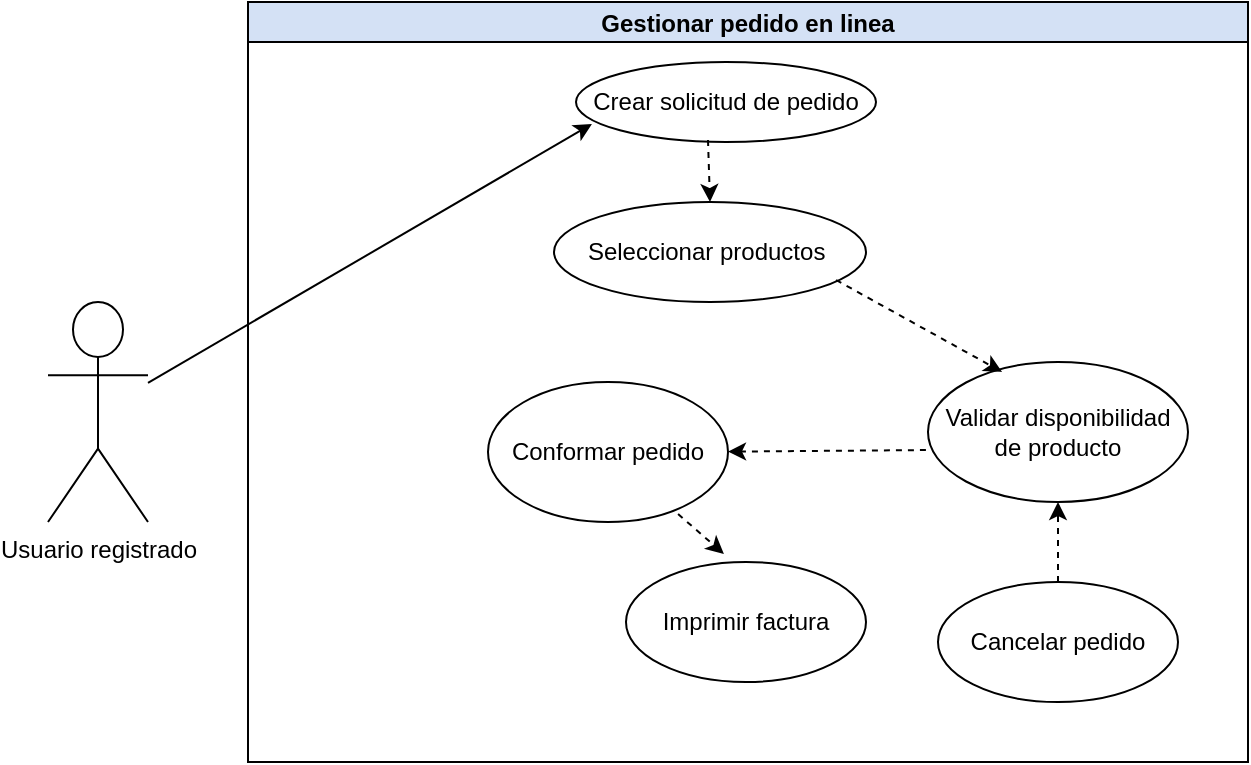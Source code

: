 <mxfile version="15.2.9" type="google"><diagram id="gQ7TzV0j304mISiGkP04" name="Page-1"><mxGraphModel dx="868" dy="1562" grid="1" gridSize="10" guides="1" tooltips="1" connect="1" arrows="1" fold="1" page="1" pageScale="1" pageWidth="827" pageHeight="1169" math="0" shadow="0"><root><mxCell id="0"/><mxCell id="1" parent="0"/><mxCell id="Es3zL3P6Jqtn_UVikVIP-1" value="Gestionar pedido en linea" style="swimlane;fillColor=#D4E1F5;startSize=20;" vertex="1" parent="1"><mxGeometry x="190" y="-160" width="500" height="380" as="geometry"/></mxCell><mxCell id="Es3zL3P6Jqtn_UVikVIP-29" value="Seleccionar productos&amp;nbsp;" style="ellipse;whiteSpace=wrap;html=1;" vertex="1" parent="Es3zL3P6Jqtn_UVikVIP-1"><mxGeometry x="153" y="100" width="156" height="50" as="geometry"/></mxCell><mxCell id="Es3zL3P6Jqtn_UVikVIP-30" value="Crear solicitud de pedido" style="ellipse;whiteSpace=wrap;html=1;" vertex="1" parent="Es3zL3P6Jqtn_UVikVIP-1"><mxGeometry x="164" y="30" width="150" height="40" as="geometry"/></mxCell><mxCell id="Es3zL3P6Jqtn_UVikVIP-31" value="Validar disponibilidad de producto" style="ellipse;whiteSpace=wrap;html=1;" vertex="1" parent="Es3zL3P6Jqtn_UVikVIP-1"><mxGeometry x="340" y="180" width="130" height="70" as="geometry"/></mxCell><mxCell id="Es3zL3P6Jqtn_UVikVIP-32" value="Conformar pedido" style="ellipse;whiteSpace=wrap;html=1;" vertex="1" parent="Es3zL3P6Jqtn_UVikVIP-1"><mxGeometry x="120" y="190" width="120" height="70" as="geometry"/></mxCell><mxCell id="Es3zL3P6Jqtn_UVikVIP-34" value="Imprimir factura" style="ellipse;whiteSpace=wrap;html=1;" vertex="1" parent="Es3zL3P6Jqtn_UVikVIP-1"><mxGeometry x="189" y="280" width="120" height="60" as="geometry"/></mxCell><mxCell id="Es3zL3P6Jqtn_UVikVIP-38" value="" style="endArrow=classic;html=1;entryX=0.5;entryY=0;entryDx=0;entryDy=0;exitX=0.44;exitY=0.975;exitDx=0;exitDy=0;exitPerimeter=0;dashed=1;" edge="1" parent="Es3zL3P6Jqtn_UVikVIP-1" source="Es3zL3P6Jqtn_UVikVIP-30" target="Es3zL3P6Jqtn_UVikVIP-29"><mxGeometry width="50" height="50" relative="1" as="geometry"><mxPoint x="225" y="80" as="sourcePoint"/><mxPoint x="275" y="30" as="targetPoint"/></mxGeometry></mxCell><mxCell id="Es3zL3P6Jqtn_UVikVIP-40" value="" style="endArrow=classic;html=1;dashed=1;exitX=0.904;exitY=0.78;exitDx=0;exitDy=0;exitPerimeter=0;entryX=0.285;entryY=0.071;entryDx=0;entryDy=0;entryPerimeter=0;" edge="1" parent="Es3zL3P6Jqtn_UVikVIP-1" source="Es3zL3P6Jqtn_UVikVIP-29" target="Es3zL3P6Jqtn_UVikVIP-31"><mxGeometry width="50" height="50" relative="1" as="geometry"><mxPoint x="360" y="190" as="sourcePoint"/><mxPoint x="390" y="190" as="targetPoint"/></mxGeometry></mxCell><mxCell id="Es3zL3P6Jqtn_UVikVIP-41" value="" style="endArrow=classic;html=1;dashed=1;exitX=-0.008;exitY=0.629;exitDx=0;exitDy=0;exitPerimeter=0;" edge="1" parent="Es3zL3P6Jqtn_UVikVIP-1" source="Es3zL3P6Jqtn_UVikVIP-31" target="Es3zL3P6Jqtn_UVikVIP-32"><mxGeometry width="50" height="50" relative="1" as="geometry"><mxPoint x="200" y="250" as="sourcePoint"/><mxPoint x="250" y="200" as="targetPoint"/></mxGeometry></mxCell><mxCell id="Es3zL3P6Jqtn_UVikVIP-42" value="" style="endArrow=classic;html=1;dashed=1;entryX=0.408;entryY=-0.067;entryDx=0;entryDy=0;entryPerimeter=0;exitX=0.792;exitY=0.943;exitDx=0;exitDy=0;exitPerimeter=0;" edge="1" parent="Es3zL3P6Jqtn_UVikVIP-1" source="Es3zL3P6Jqtn_UVikVIP-32" target="Es3zL3P6Jqtn_UVikVIP-34"><mxGeometry width="50" height="50" relative="1" as="geometry"><mxPoint x="200" y="240" as="sourcePoint"/><mxPoint x="250" y="190" as="targetPoint"/></mxGeometry></mxCell><mxCell id="Es3zL3P6Jqtn_UVikVIP-45" value="Cancelar pedido" style="ellipse;whiteSpace=wrap;html=1;" vertex="1" parent="Es3zL3P6Jqtn_UVikVIP-1"><mxGeometry x="345" y="290" width="120" height="60" as="geometry"/></mxCell><mxCell id="Es3zL3P6Jqtn_UVikVIP-49" value="" style="endArrow=classic;html=1;entryX=0.5;entryY=1;entryDx=0;entryDy=0;dashed=1;exitX=0.5;exitY=0;exitDx=0;exitDy=0;" edge="1" parent="Es3zL3P6Jqtn_UVikVIP-1" source="Es3zL3P6Jqtn_UVikVIP-45" target="Es3zL3P6Jqtn_UVikVIP-31"><mxGeometry width="50" height="50" relative="1" as="geometry"><mxPoint x="410" y="290" as="sourcePoint"/><mxPoint x="480" y="240" as="targetPoint"/></mxGeometry></mxCell><mxCell id="Es3zL3P6Jqtn_UVikVIP-27" value="Usuario registrado" style="shape=umlActor;verticalLabelPosition=bottom;verticalAlign=top;html=1;outlineConnect=0;" vertex="1" parent="1"><mxGeometry x="90" y="-10" width="50" height="110" as="geometry"/></mxCell><mxCell id="Es3zL3P6Jqtn_UVikVIP-44" value="" style="endArrow=classic;html=1;entryX=0.053;entryY=0.775;entryDx=0;entryDy=0;entryPerimeter=0;" edge="1" parent="1" source="Es3zL3P6Jqtn_UVikVIP-27" target="Es3zL3P6Jqtn_UVikVIP-30"><mxGeometry width="50" height="50" relative="1" as="geometry"><mxPoint x="180" y="10" as="sourcePoint"/><mxPoint x="230" y="-40" as="targetPoint"/></mxGeometry></mxCell></root></mxGraphModel></diagram></mxfile>